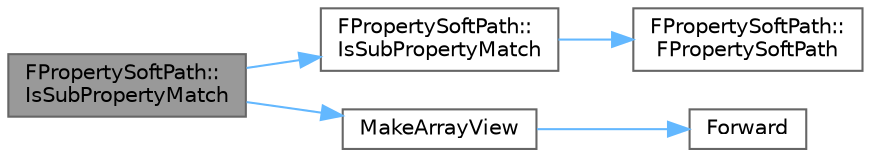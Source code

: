 digraph "FPropertySoftPath::IsSubPropertyMatch"
{
 // INTERACTIVE_SVG=YES
 // LATEX_PDF_SIZE
  bgcolor="transparent";
  edge [fontname=Helvetica,fontsize=10,labelfontname=Helvetica,labelfontsize=10];
  node [fontname=Helvetica,fontsize=10,shape=box,height=0.2,width=0.4];
  rankdir="LR";
  Node1 [id="Node000001",label="FPropertySoftPath::\lIsSubPropertyMatch",height=0.2,width=0.4,color="gray40", fillcolor="grey60", style="filled", fontcolor="black",tooltip="Indicates whether a given property name is a base path of the current path."];
  Node1 -> Node2 [id="edge1_Node000001_Node000002",color="steelblue1",style="solid",tooltip=" "];
  Node2 [id="Node000002",label="FPropertySoftPath::\lIsSubPropertyMatch",height=0.2,width=0.4,color="grey40", fillcolor="white", style="filled",URL="$d6/db6/structFPropertySoftPath.html#abdb846b91fdd7c12f061818734228110",tooltip="Indicates whether a given path is a base path of the current path."];
  Node2 -> Node3 [id="edge2_Node000002_Node000003",color="steelblue1",style="solid",tooltip=" "];
  Node3 [id="Node000003",label="FPropertySoftPath::\lFPropertySoftPath",height=0.2,width=0.4,color="grey40", fillcolor="white", style="filled",URL="$d6/db6/structFPropertySoftPath.html#ab409b998136dcbc2586db1a36d7de415",tooltip=" "];
  Node1 -> Node4 [id="edge3_Node000001_Node000004",color="steelblue1",style="solid",tooltip=" "];
  Node4 [id="Node000004",label="MakeArrayView",height=0.2,width=0.4,color="grey40", fillcolor="white", style="filled",URL="$d7/df4/ArrayView_8h.html#a661373f641b11e7cb580c1526b0a721b",tooltip=" "];
  Node4 -> Node5 [id="edge4_Node000004_Node000005",color="steelblue1",style="solid",tooltip=" "];
  Node5 [id="Node000005",label="Forward",height=0.2,width=0.4,color="grey40", fillcolor="white", style="filled",URL="$d4/d24/UnrealTemplate_8h.html#a68f280c1d561a8899a1e9e3ea8405d00",tooltip="Forward will cast a reference to an rvalue reference."];
}
